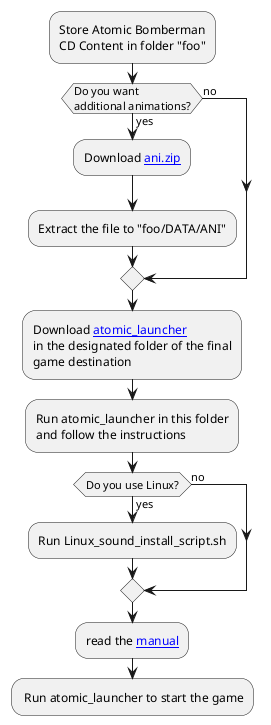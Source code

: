 ''Eval Image with http://plantuml.sourceforge.net/
''---------- Atomic_Messages.png ---------- 
@startuml

:Store Atomic Bomberman 
CD Content in folder "foo";
if (Do you want 
additional animations?) then (yes)
:Download [[https://www.oocities.org/timessquare/tower/4056/download/ani.zip ani.zip]];
:Extract the file to "foo/DATA/ANI";
else (no)
endif
:Download [[https://github.com/PascalCorpsman/fpc_atomic/tree/main/bin/atomic_launcher.exe atomic_launcher]] 
in the designated folder of the final
game destination;
:Run atomic_launcher in this folder
and follow the instructions;
if (Do you use Linux?) then (yes)
:Run Linux_sound_install_script.sh;
else (no)
endif
:read the [[https://github.com/PascalCorpsman/fpc_atomic/blob/main/MANUAL.md manual]];
: Run atomic_launcher to start the game;

@enduml